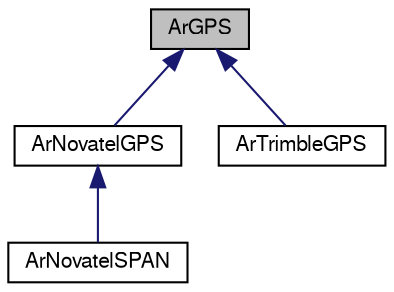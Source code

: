digraph G
{
  edge [fontname="FreeSans",fontsize=10,labelfontname="FreeSans",labelfontsize=10];
  node [fontname="FreeSans",fontsize=10,shape=record];
  Node1 [label="ArGPS",height=0.2,width=0.4,color="black", fillcolor="grey75", style="filled" fontcolor="black"];
  Node1 -> Node2 [dir=back,color="midnightblue",fontsize=10,style="solid",fontname="FreeSans"];
  Node2 [label="ArNovatelGPS",height=0.2,width=0.4,color="black", fillcolor="white", style="filled",URL="$classArNovatelGPS.html",tooltip="GPS subclass to support the NovAtel ProPak G2 and other NovAtel &quot;OEM4&quot;..."];
  Node2 -> Node3 [dir=back,color="midnightblue",fontsize=10,style="solid",fontname="FreeSans"];
  Node3 [label="ArNovatelSPAN",height=0.2,width=0.4,color="black", fillcolor="white", style="filled",URL="$classArNovatelSPAN.html",tooltip="GPS subclass to support the NovAtel SPAN GPS with integrated IMU."];
  Node1 -> Node4 [dir=back,color="midnightblue",fontsize=10,style="solid",fontname="FreeSans"];
  Node4 [label="ArTrimbleGPS",height=0.2,width=0.4,color="black", fillcolor="white", style="filled",URL="$classArTrimbleGPS.html",tooltip="GPS subclass to support the Trimble AgGPS and other Trimble GPS devices."];
}
